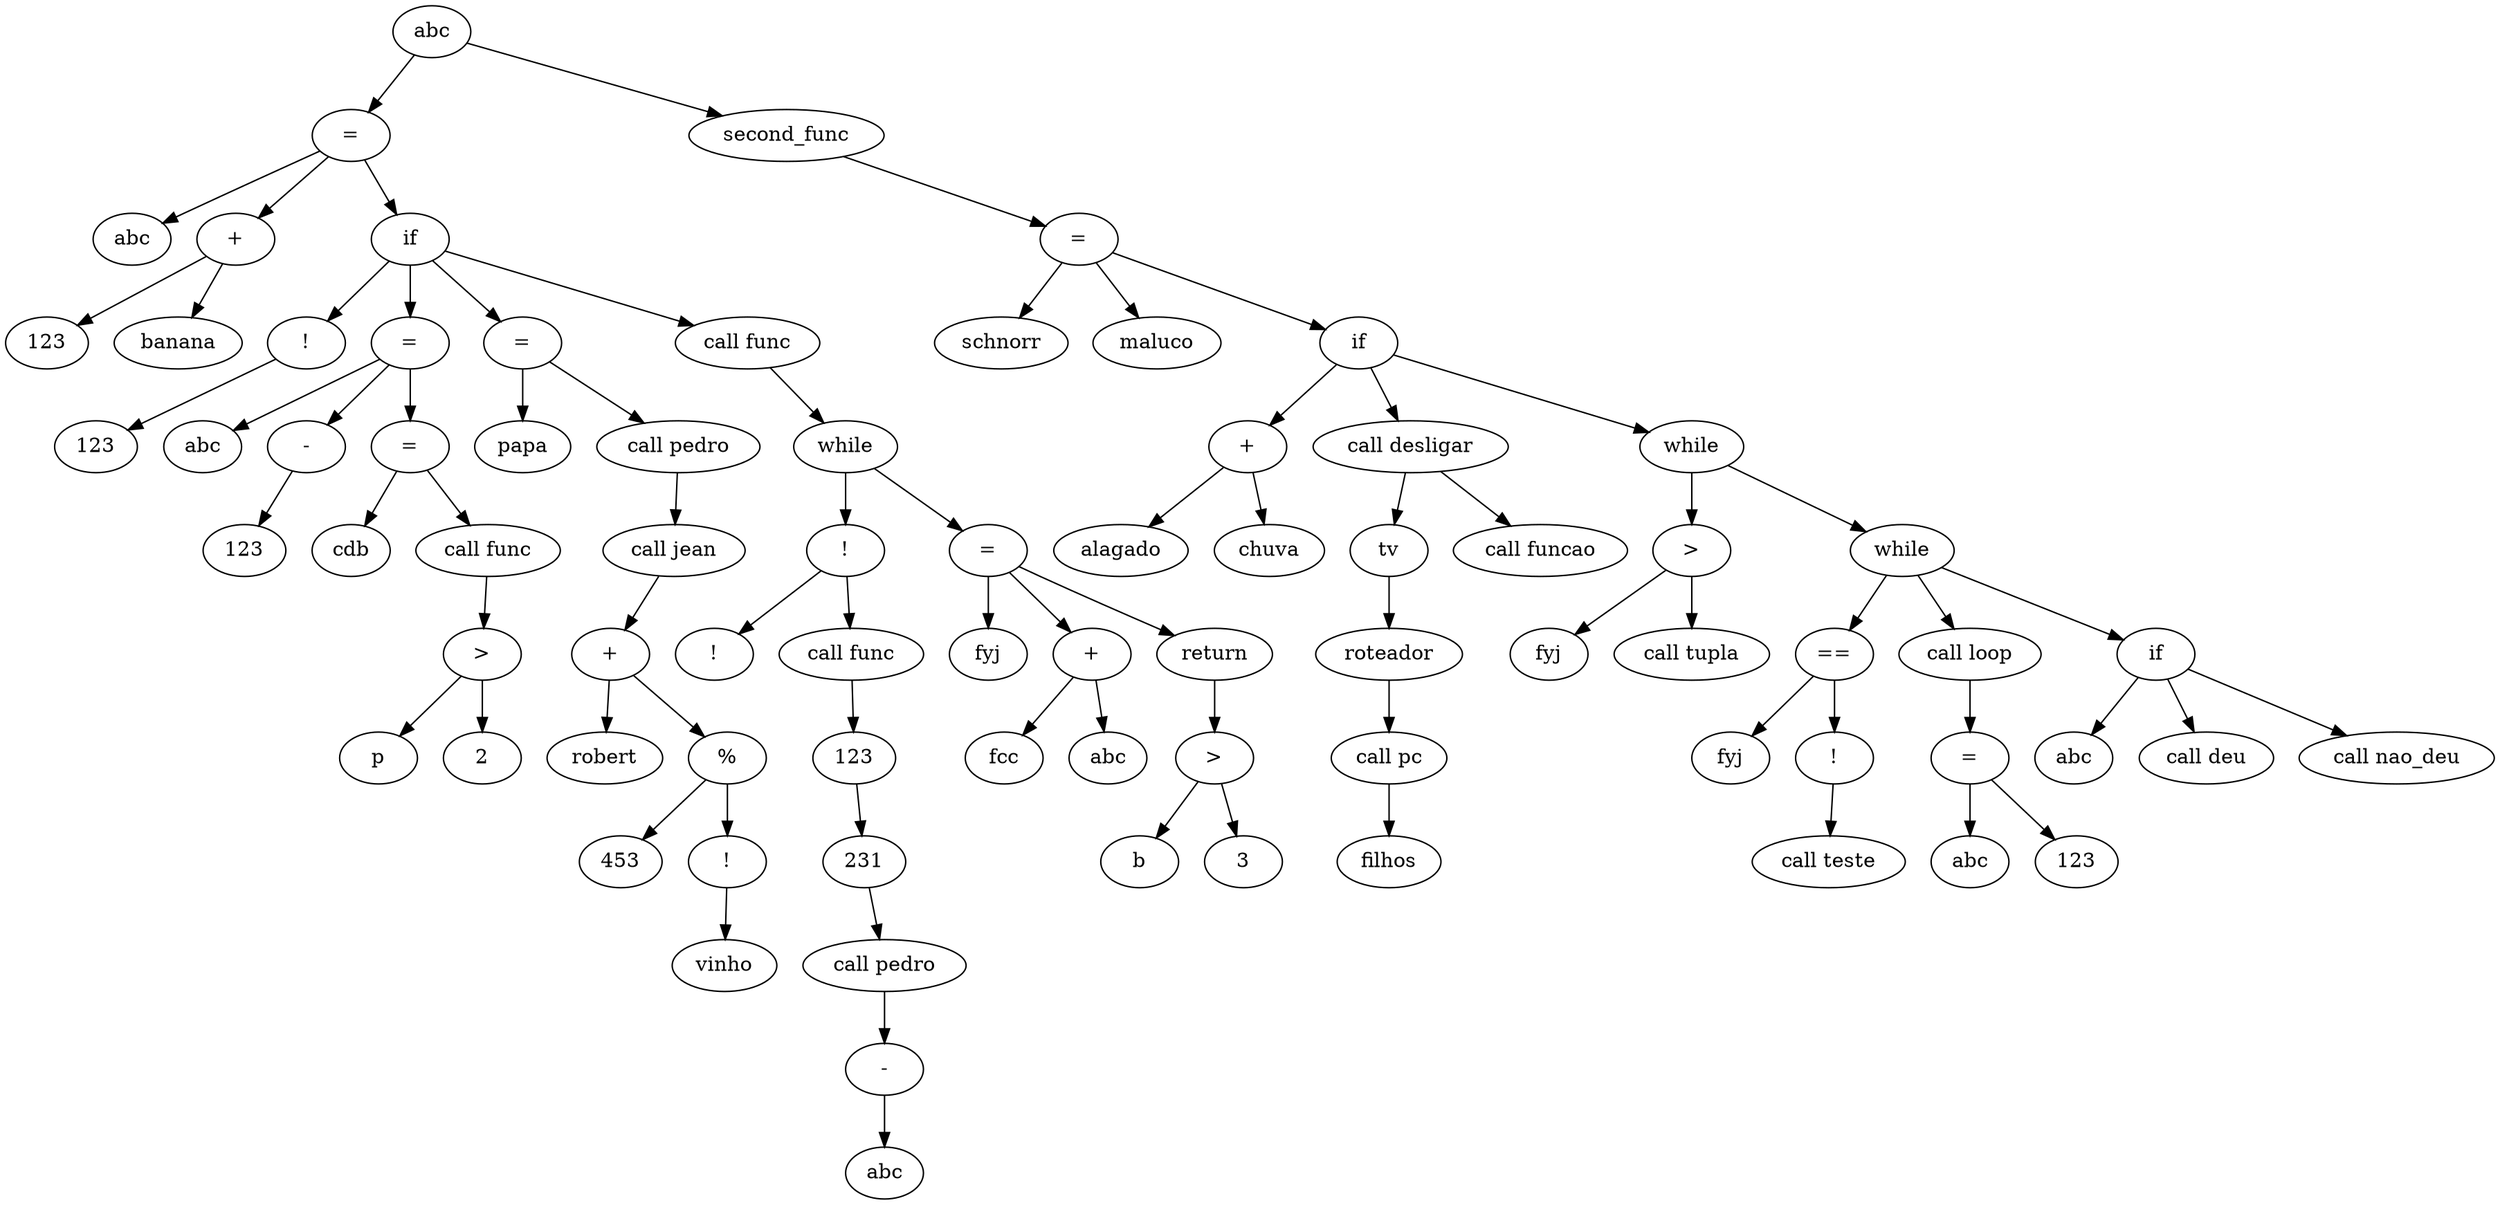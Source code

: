 # Executado assim: ./run.sh output.txt
# https://graphviz.org/doc/info/lang.html
digraph {
  x5646619ff450 [label="abc"];
  x5646619ff610 [label="="];
  x5646619ff640 [label="abc"];
  x5646619ff5c0 [label="+"];
  x5646619ff500 [label="123"];
  x5646619ff590 [label="banana"];
  x564661a000f0 [label="if"];
  x5646619ff6f0 [label="!"];
  x5646619ff740 [label="123"];
  x5646619ff8f0 [label="="];
  x5646619ff920 [label="abc"];
  x5646619ff830 [label="-"];
  x5646619ff880 [label="123"];
  x5646619ffb90 [label="="];
  x5646619ffbc0 [label="cdb"];
  x5646619ffb20 [label="call func"];
  x5646619ffad0 [label=">"];
  x5646619ffa30 [label="p"];
  x5646619ffa80 [label="2"];
  x564661a00050 [label="="];
  x564661a00080 [label="papa"];
  x5646619fffe0 [label="call pedro"];
  x5646619fff70 [label="call jean"];
  x5646619fff20 [label="+"];
  x5646619ffd50 [label="robert"];
  x5646619ffed0 [label="%"];
  x5646619ffda0 [label="453"];
  x5646619ffe10 [label="!"];
  x5646619ffe80 [label="vinho"];
  x564661a001c0 [label="call func"];
  x564661a006b0 [label="while"];
  x564661a002c0 [label="!"];
  x564661a00270 [label="!"];
  x564661a00600 [label="call func"];
  x564661a00370 [label="123"];
  x564661a003e0 [label="231"];
  x564661a00550 [label="call pedro"];
  x564661a00490 [label="-"];
  x564661a00500 [label="abc"];
  x564661a00890 [label="="];
  x564661a008c0 [label="fyj"];
  x564661a00840 [label="+"];
  x564661a007a0 [label="fcc"];
  x564661a00810 [label="abc"];
  x564661a00a60 [label="return"];
  x564661a00a10 [label=">"];
  x564661a00970 [label="b"];
  x564661a009c0 [label="3"];
  x564661a00bc0 [label="second_func"];
  x564661a00cc0 [label="="];
  x564661a00cf0 [label="schnorr"];
  x564661a00c90 [label="maluco"];
  x564661a012b0 [label="if"];
  x564661a00e60 [label="+"];
  x564661a00dc0 [label="alagado"];
  x564661a00e30 [label="chuva"];
  x564661a01150 [label="call desligar"];
  x564661a00f50 [label="tv"];
  x564661a00fc0 [label="roteador"];
  x564661a010a0 [label="call pc"];
  x564661a01070 [label="filhos"];
  x564661a01220 [label="call funcao"];
  x564661a014f0 [label="while"];
  x564661a01460 [label=">"];
  x564661a01380 [label="fyj"];
  x564661a01410 [label="call tupla"];
  x564661a019c0 [label="while"];
  x564661a01730 [label="=="];
  x564661a015e0 [label="fyj"];
  x564661a01630 [label="!"];
  x564661a016c0 [label="call teste"];
  x564661a01800 [label="call loop"];
  x564661a01900 [label="="];
  x564661a01930 [label="abc"];
  x564661a018b0 [label="123"];
  x564661a01cc0 [label="if"];
  x564661a01ab0 [label="abc"];
  x564661a01b60 [label="call deu"];
  x564661a01c50 [label="call nao_deu"];
  x5646619ff450 -> x5646619ff610
  x5646619ff610 -> x5646619ff640
  x5646619ff610 -> x5646619ff5c0
  x5646619ff5c0 -> x5646619ff500
  x5646619ff5c0 -> x5646619ff590
  x5646619ff610 -> x564661a000f0
  x564661a000f0 -> x5646619ff6f0
  x5646619ff6f0 -> x5646619ff740
  x564661a000f0 -> x5646619ff8f0
  x5646619ff8f0 -> x5646619ff920
  x5646619ff8f0 -> x5646619ff830
  x5646619ff830 -> x5646619ff880
  x5646619ff8f0 -> x5646619ffb90
  x5646619ffb90 -> x5646619ffbc0
  x5646619ffb90 -> x5646619ffb20
  x5646619ffb20 -> x5646619ffad0
  x5646619ffad0 -> x5646619ffa30
  x5646619ffad0 -> x5646619ffa80
  x564661a000f0 -> x564661a00050
  x564661a00050 -> x564661a00080
  x564661a00050 -> x5646619fffe0
  x5646619fffe0 -> x5646619fff70
  x5646619fff70 -> x5646619fff20
  x5646619fff20 -> x5646619ffd50
  x5646619fff20 -> x5646619ffed0
  x5646619ffed0 -> x5646619ffda0
  x5646619ffed0 -> x5646619ffe10
  x5646619ffe10 -> x5646619ffe80
  x564661a000f0 -> x564661a001c0
  x564661a001c0 -> x564661a006b0
  x564661a006b0 -> x564661a002c0
  x564661a002c0 -> x564661a00270
  x564661a002c0 -> x564661a00600
  x564661a00600 -> x564661a00370
  x564661a00370 -> x564661a003e0
  x564661a003e0 -> x564661a00550
  x564661a00550 -> x564661a00490
  x564661a00490 -> x564661a00500
  x564661a006b0 -> x564661a00890
  x564661a00890 -> x564661a008c0
  x564661a00890 -> x564661a00840
  x564661a00840 -> x564661a007a0
  x564661a00840 -> x564661a00810
  x564661a00890 -> x564661a00a60
  x564661a00a60 -> x564661a00a10
  x564661a00a10 -> x564661a00970
  x564661a00a10 -> x564661a009c0
  x5646619ff450 -> x564661a00bc0
  x564661a00bc0 -> x564661a00cc0
  x564661a00cc0 -> x564661a00cf0
  x564661a00cc0 -> x564661a00c90
  x564661a00cc0 -> x564661a012b0
  x564661a012b0 -> x564661a00e60
  x564661a00e60 -> x564661a00dc0
  x564661a00e60 -> x564661a00e30
  x564661a012b0 -> x564661a01150
  x564661a01150 -> x564661a00f50
  x564661a00f50 -> x564661a00fc0
  x564661a00fc0 -> x564661a010a0
  x564661a010a0 -> x564661a01070
  x564661a01150 -> x564661a01220
  x564661a012b0 -> x564661a014f0
  x564661a014f0 -> x564661a01460
  x564661a01460 -> x564661a01380
  x564661a01460 -> x564661a01410
  x564661a014f0 -> x564661a019c0
  x564661a019c0 -> x564661a01730
  x564661a01730 -> x564661a015e0
  x564661a01730 -> x564661a01630
  x564661a01630 -> x564661a016c0
  x564661a019c0 -> x564661a01800
  x564661a01800 -> x564661a01900
  x564661a01900 -> x564661a01930
  x564661a01900 -> x564661a018b0
  x564661a019c0 -> x564661a01cc0
  x564661a01cc0 -> x564661a01ab0
  x564661a01cc0 -> x564661a01b60
  x564661a01cc0 -> x564661a01c50
}
